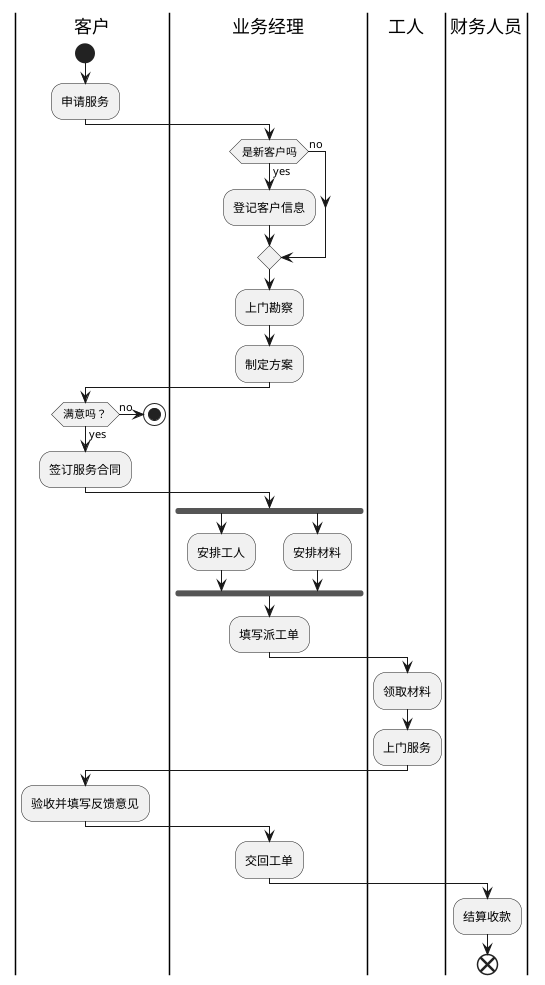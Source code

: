 @startuml
|客户|
start
:申请服务;
|业务经理|
if(是新客户吗) then(yes)
    :登记客户信息;
    else (no)
    endif
    :上门勘察;
    :制定方案;
    |客户|
    if(满意吗？) then(yes)
    :签订服务合同;

    else(no)
        stop
    |业务经理|
    endif
    fork
    :安排工人;
    fork again
    :安排材料;
    end fork
    :填写派工单;
    |工人|
    :领取材料;
    :上门服务;
    |客户|
    :验收并填写反馈意见;
    |业务经理|
    :交回工单;
    |财务人员|
    :结算收款;
end
@enduml
